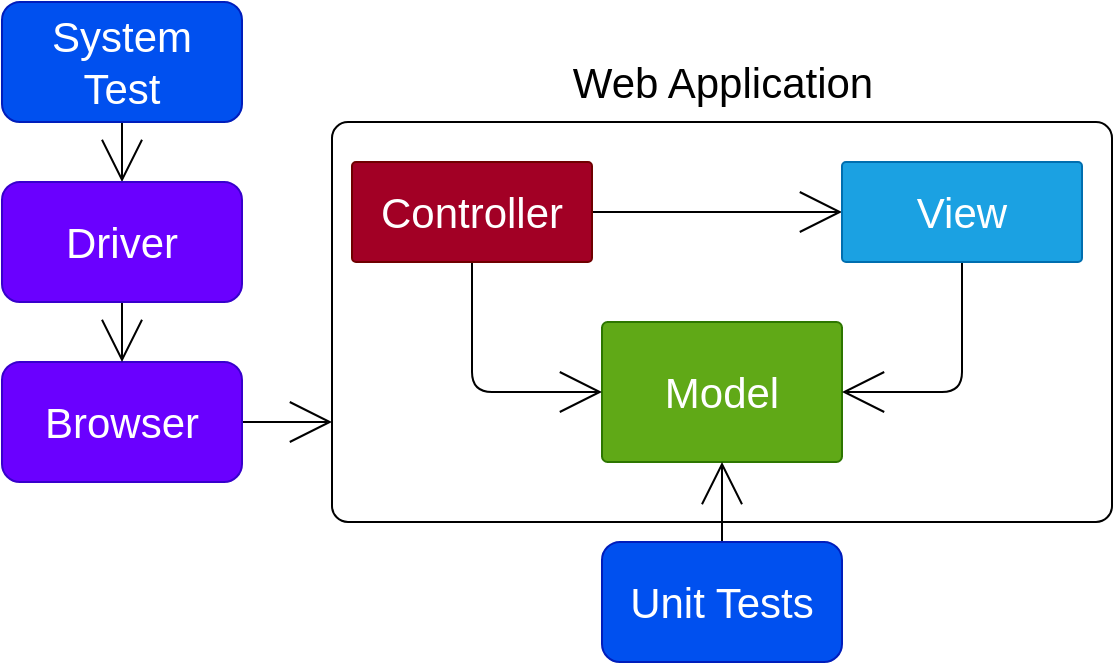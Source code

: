 <mxfile>
    <diagram id="A3T4wvwp4rkivmuEQ-wM" name="Page-1">
        <mxGraphModel dx="855" dy="1014" grid="1" gridSize="10" guides="1" tooltips="1" connect="1" arrows="1" fold="1" page="1" pageScale="1" pageWidth="850" pageHeight="1100" math="0" shadow="0">
            <root>
                <mxCell id="0"/>
                <mxCell id="1" parent="0"/>
                <mxCell id="18" style="edgeStyle=none;html=1;exitX=1;exitY=0.5;exitDx=0;exitDy=0;entryX=0;entryY=0.75;entryDx=0;entryDy=0;endArrow=open;endFill=0;endSize=19;" edge="1" parent="1" source="5" target="6">
                    <mxGeometry relative="1" as="geometry"/>
                </mxCell>
                <mxCell id="5" value="Browser" style="rounded=1;whiteSpace=wrap;html=1;fontSize=21;fillColor=#6a00ff;strokeColor=#3700CC;fontColor=#ffffff;" vertex="1" parent="1">
                    <mxGeometry y="180" width="120" height="60" as="geometry"/>
                </mxCell>
                <mxCell id="6" value="" style="rounded=1;whiteSpace=wrap;html=1;arcSize=4;" vertex="1" parent="1">
                    <mxGeometry x="165" y="60" width="390" height="200" as="geometry"/>
                </mxCell>
                <mxCell id="7" value="Model" style="rounded=1;whiteSpace=wrap;html=1;arcSize=4;fontSize=21;fillColor=#60a917;strokeColor=#2D7600;fontColor=#ffffff;" vertex="1" parent="1">
                    <mxGeometry x="300" y="160" width="120" height="70" as="geometry"/>
                </mxCell>
                <mxCell id="8" style="edgeStyle=orthogonalEdgeStyle;html=1;exitX=0.5;exitY=1;exitDx=0;exitDy=0;entryX=0;entryY=0.5;entryDx=0;entryDy=0;endArrow=open;endFill=0;endSize=19;" edge="1" parent="1" source="9" target="7">
                    <mxGeometry relative="1" as="geometry"/>
                </mxCell>
                <mxCell id="13" style="edgeStyle=none;html=1;exitX=1;exitY=0.5;exitDx=0;exitDy=0;entryX=0;entryY=0.5;entryDx=0;entryDy=0;endSize=19;endArrow=open;endFill=0;" edge="1" parent="1" source="9" target="11">
                    <mxGeometry relative="1" as="geometry"/>
                </mxCell>
                <mxCell id="9" value="Controller" style="rounded=1;whiteSpace=wrap;html=1;arcSize=4;fontSize=21;fillColor=#a20025;strokeColor=#6F0000;fontColor=#ffffff;" vertex="1" parent="1">
                    <mxGeometry x="175" y="80" width="120" height="50" as="geometry"/>
                </mxCell>
                <mxCell id="10" style="edgeStyle=orthogonalEdgeStyle;html=1;exitX=0.5;exitY=1;exitDx=0;exitDy=0;entryX=1;entryY=0.5;entryDx=0;entryDy=0;endArrow=open;endFill=0;endSize=19;" edge="1" parent="1" source="11" target="7">
                    <mxGeometry relative="1" as="geometry"/>
                </mxCell>
                <mxCell id="11" value="View" style="rounded=1;whiteSpace=wrap;html=1;arcSize=4;fontSize=21;fillColor=#1ba1e2;strokeColor=#006EAF;fontColor=#ffffff;" vertex="1" parent="1">
                    <mxGeometry x="420" y="80" width="120" height="50" as="geometry"/>
                </mxCell>
                <mxCell id="12" value="Web Application" style="text;html=1;strokeColor=none;fillColor=none;align=center;verticalAlign=middle;whiteSpace=wrap;rounded=0;fontSize=21;" vertex="1" parent="1">
                    <mxGeometry x="217.5" y="30" width="285" height="20" as="geometry"/>
                </mxCell>
                <mxCell id="15" style="edgeStyle=none;html=1;exitX=0.5;exitY=0;exitDx=0;exitDy=0;entryX=0.5;entryY=1;entryDx=0;entryDy=0;endArrow=open;endFill=0;endSize=19;" edge="1" parent="1" source="14" target="7">
                    <mxGeometry relative="1" as="geometry"/>
                </mxCell>
                <mxCell id="14" value="Unit Tests" style="rounded=1;whiteSpace=wrap;html=1;fontSize=21;fillColor=#0050ef;strokeColor=#001DBC;fontColor=#ffffff;" vertex="1" parent="1">
                    <mxGeometry x="300" y="270" width="120" height="60" as="geometry"/>
                </mxCell>
                <mxCell id="20" style="edgeStyle=none;html=1;exitX=0.5;exitY=1;exitDx=0;exitDy=0;entryX=0.5;entryY=0;entryDx=0;entryDy=0;endArrow=open;endFill=0;endSize=19;" edge="1" parent="1" source="16" target="17">
                    <mxGeometry relative="1" as="geometry"/>
                </mxCell>
                <mxCell id="16" value="System&lt;br style=&quot;font-size: 21px;&quot;&gt;Test" style="rounded=1;whiteSpace=wrap;html=1;fontSize=21;fillColor=#0050ef;strokeColor=#001DBC;fontColor=#ffffff;" vertex="1" parent="1">
                    <mxGeometry width="120" height="60" as="geometry"/>
                </mxCell>
                <mxCell id="19" style="edgeStyle=none;html=1;exitX=0.5;exitY=1;exitDx=0;exitDy=0;entryX=0.5;entryY=0;entryDx=0;entryDy=0;endArrow=open;endFill=0;endSize=19;" edge="1" parent="1" source="17" target="5">
                    <mxGeometry relative="1" as="geometry"/>
                </mxCell>
                <mxCell id="17" value="Driver" style="rounded=1;whiteSpace=wrap;html=1;fontSize=21;fillColor=#6a00ff;strokeColor=#3700CC;fontColor=#ffffff;" vertex="1" parent="1">
                    <mxGeometry y="90" width="120" height="60" as="geometry"/>
                </mxCell>
            </root>
        </mxGraphModel>
    </diagram>
</mxfile>